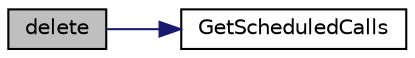 digraph "delete"
{
  edge [fontname="Helvetica",fontsize="10",labelfontname="Helvetica",labelfontsize="10"];
  node [fontname="Helvetica",fontsize="10",shape=record];
  rankdir="LR";
  Node1 [label="delete",height=0.2,width=0.4,color="black", fillcolor="grey75", style="filled" fontcolor="black"];
  Node1 -> Node2 [color="midnightblue",fontsize="10",style="solid",fontname="Helvetica"];
  Node2 [label="GetScheduledCalls",height=0.2,width=0.4,color="black", fillcolor="white", style="filled",URL="$class_robo_talker.html#acb6ab21469df29a582bee44e78f97edc"];
}
